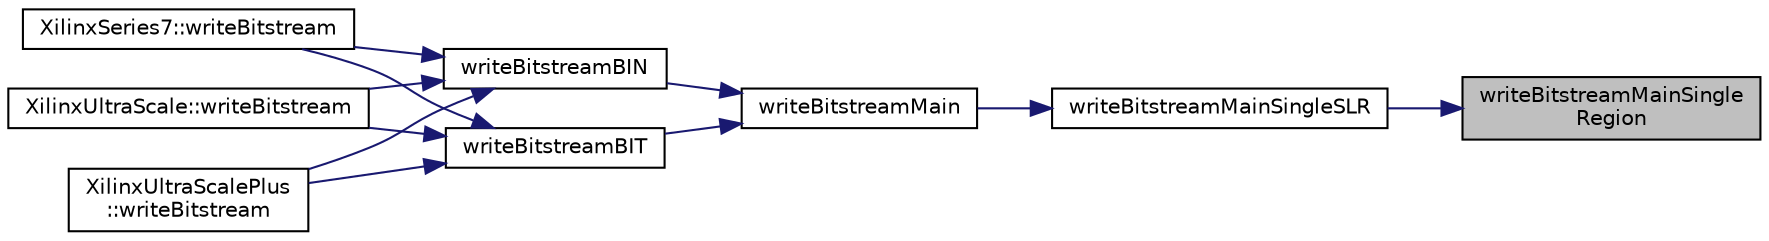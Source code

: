 digraph "writeBitstreamMainSingleRegion"
{
 // INTERACTIVE_SVG=YES
 // LATEX_PDF_SIZE
  edge [fontname="Helvetica",fontsize="10",labelfontname="Helvetica",labelfontsize="10"];
  node [fontname="Helvetica",fontsize="10",shape=record];
  rankdir="RL";
  Node1 [label="writeBitstreamMainSingle\lRegion",height=0.2,width=0.4,color="black", fillcolor="grey75", style="filled", fontcolor="black",tooltip=" "];
  Node1 -> Node2 [dir="back",color="midnightblue",fontsize="10",style="solid",fontname="Helvetica"];
  Node2 [label="writeBitstreamMainSingleSLR",height=0.2,width=0.4,color="black", fillcolor="white", style="filled",URL="$inlineOutput_8h.html#a5fd8525df590cbfc7afc058df8335ab8",tooltip=" "];
  Node2 -> Node3 [dir="back",color="midnightblue",fontsize="10",style="solid",fontname="Helvetica"];
  Node3 [label="writeBitstreamMain",height=0.2,width=0.4,color="black", fillcolor="white", style="filled",URL="$inlineOutput_8h.html#a3064b8b594edb427558e5c0c5935ba95",tooltip=" "];
  Node3 -> Node4 [dir="back",color="midnightblue",fontsize="10",style="solid",fontname="Helvetica"];
  Node4 [label="writeBitstreamBIN",height=0.2,width=0.4,color="black", fillcolor="white", style="filled",URL="$inlineOutput_8h.html#a219921af6a6c3663879d6929317e2a20",tooltip=" "];
  Node4 -> Node5 [dir="back",color="midnightblue",fontsize="10",style="solid",fontname="Helvetica"];
  Node5 [label="XilinxSeries7::writeBitstream",height=0.2,width=0.4,color="black", fillcolor="white", style="filled",URL="$classXilinxSeries7.html#a8e89db38dbb60abae6aeec780fff5015",tooltip=" "];
  Node4 -> Node6 [dir="back",color="midnightblue",fontsize="10",style="solid",fontname="Helvetica"];
  Node6 [label="XilinxUltraScale::writeBitstream",height=0.2,width=0.4,color="black", fillcolor="white", style="filled",URL="$classXilinxUltraScale.html#af163f68ca538a15deb895f71c18e29f1",tooltip=" "];
  Node4 -> Node7 [dir="back",color="midnightblue",fontsize="10",style="solid",fontname="Helvetica"];
  Node7 [label="XilinxUltraScalePlus\l::writeBitstream",height=0.2,width=0.4,color="black", fillcolor="white", style="filled",URL="$classXilinxUltraScalePlus.html#a9ccfa49a6f644294caee371fec039174",tooltip=" "];
  Node3 -> Node8 [dir="back",color="midnightblue",fontsize="10",style="solid",fontname="Helvetica"];
  Node8 [label="writeBitstreamBIT",height=0.2,width=0.4,color="black", fillcolor="white", style="filled",URL="$inlineOutput_8h.html#a0add7e2ac43d97c33fb291db7ddce9ec",tooltip=" "];
  Node8 -> Node5 [dir="back",color="midnightblue",fontsize="10",style="solid",fontname="Helvetica"];
  Node8 -> Node6 [dir="back",color="midnightblue",fontsize="10",style="solid",fontname="Helvetica"];
  Node8 -> Node7 [dir="back",color="midnightblue",fontsize="10",style="solid",fontname="Helvetica"];
}
